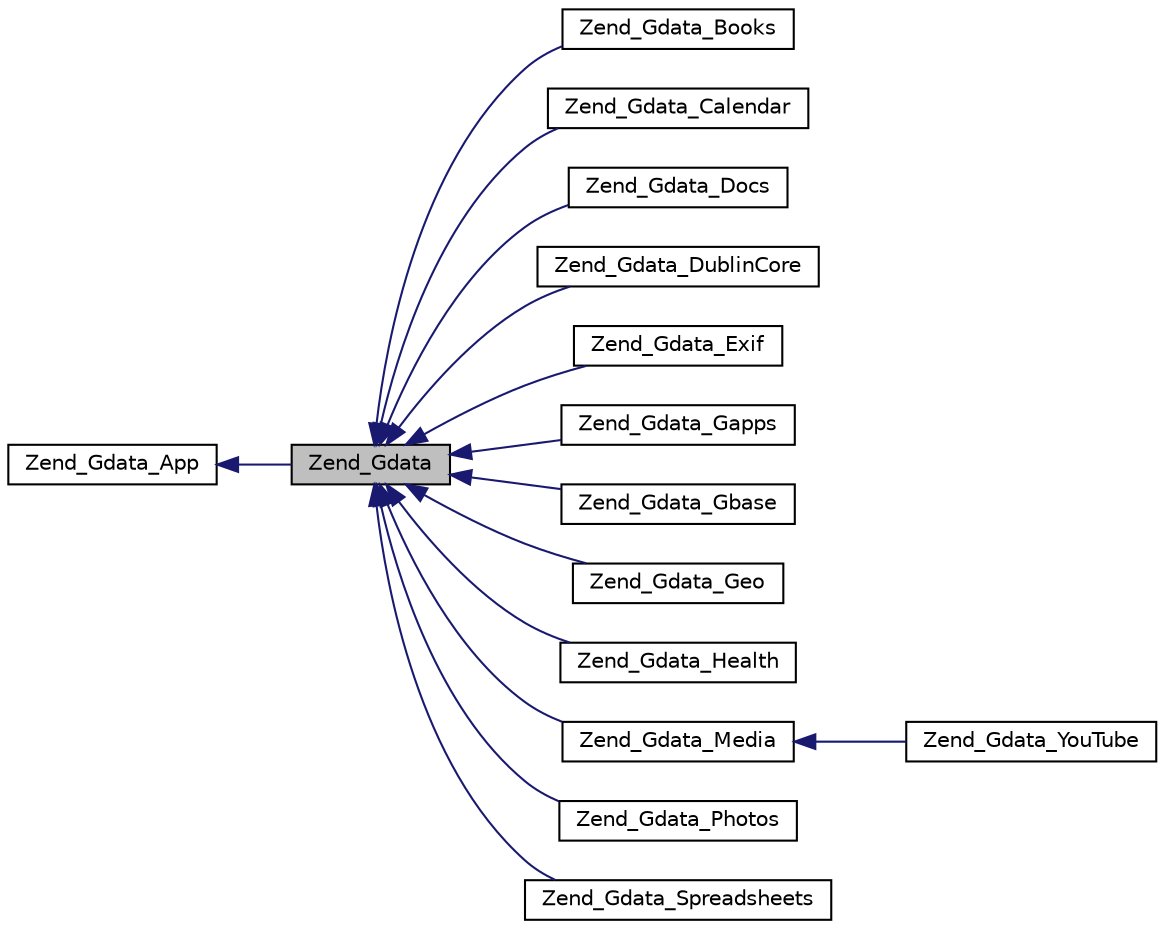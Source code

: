digraph G
{
  edge [fontname="Helvetica",fontsize="10",labelfontname="Helvetica",labelfontsize="10"];
  node [fontname="Helvetica",fontsize="10",shape=record];
  rankdir="LR";
  Node1 [label="Zend_Gdata",height=0.2,width=0.4,color="black", fillcolor="grey75", style="filled" fontcolor="black"];
  Node2 -> Node1 [dir="back",color="midnightblue",fontsize="10",style="solid",fontname="Helvetica"];
  Node2 [label="Zend_Gdata_App",height=0.2,width=0.4,color="black", fillcolor="white", style="filled",URL="$class_zend___gdata___app.html"];
  Node1 -> Node3 [dir="back",color="midnightblue",fontsize="10",style="solid",fontname="Helvetica"];
  Node3 [label="Zend_Gdata_Books",height=0.2,width=0.4,color="black", fillcolor="white", style="filled",URL="$class_zend___gdata___books.html"];
  Node1 -> Node4 [dir="back",color="midnightblue",fontsize="10",style="solid",fontname="Helvetica"];
  Node4 [label="Zend_Gdata_Calendar",height=0.2,width=0.4,color="black", fillcolor="white", style="filled",URL="$class_zend___gdata___calendar.html"];
  Node1 -> Node5 [dir="back",color="midnightblue",fontsize="10",style="solid",fontname="Helvetica"];
  Node5 [label="Zend_Gdata_Docs",height=0.2,width=0.4,color="black", fillcolor="white", style="filled",URL="$class_zend___gdata___docs.html"];
  Node1 -> Node6 [dir="back",color="midnightblue",fontsize="10",style="solid",fontname="Helvetica"];
  Node6 [label="Zend_Gdata_DublinCore",height=0.2,width=0.4,color="black", fillcolor="white", style="filled",URL="$class_zend___gdata___dublin_core.html"];
  Node1 -> Node7 [dir="back",color="midnightblue",fontsize="10",style="solid",fontname="Helvetica"];
  Node7 [label="Zend_Gdata_Exif",height=0.2,width=0.4,color="black", fillcolor="white", style="filled",URL="$class_zend___gdata___exif.html"];
  Node1 -> Node8 [dir="back",color="midnightblue",fontsize="10",style="solid",fontname="Helvetica"];
  Node8 [label="Zend_Gdata_Gapps",height=0.2,width=0.4,color="black", fillcolor="white", style="filled",URL="$class_zend___gdata___gapps.html"];
  Node1 -> Node9 [dir="back",color="midnightblue",fontsize="10",style="solid",fontname="Helvetica"];
  Node9 [label="Zend_Gdata_Gbase",height=0.2,width=0.4,color="black", fillcolor="white", style="filled",URL="$class_zend___gdata___gbase.html"];
  Node1 -> Node10 [dir="back",color="midnightblue",fontsize="10",style="solid",fontname="Helvetica"];
  Node10 [label="Zend_Gdata_Geo",height=0.2,width=0.4,color="black", fillcolor="white", style="filled",URL="$class_zend___gdata___geo.html"];
  Node1 -> Node11 [dir="back",color="midnightblue",fontsize="10",style="solid",fontname="Helvetica"];
  Node11 [label="Zend_Gdata_Health",height=0.2,width=0.4,color="black", fillcolor="white", style="filled",URL="$class_zend___gdata___health.html"];
  Node1 -> Node12 [dir="back",color="midnightblue",fontsize="10",style="solid",fontname="Helvetica"];
  Node12 [label="Zend_Gdata_Media",height=0.2,width=0.4,color="black", fillcolor="white", style="filled",URL="$class_zend___gdata___media.html"];
  Node12 -> Node13 [dir="back",color="midnightblue",fontsize="10",style="solid",fontname="Helvetica"];
  Node13 [label="Zend_Gdata_YouTube",height=0.2,width=0.4,color="black", fillcolor="white", style="filled",URL="$class_zend___gdata___you_tube.html"];
  Node1 -> Node14 [dir="back",color="midnightblue",fontsize="10",style="solid",fontname="Helvetica"];
  Node14 [label="Zend_Gdata_Photos",height=0.2,width=0.4,color="black", fillcolor="white", style="filled",URL="$class_zend___gdata___photos.html"];
  Node1 -> Node15 [dir="back",color="midnightblue",fontsize="10",style="solid",fontname="Helvetica"];
  Node15 [label="Zend_Gdata_Spreadsheets",height=0.2,width=0.4,color="black", fillcolor="white", style="filled",URL="$class_zend___gdata___spreadsheets.html"];
}

